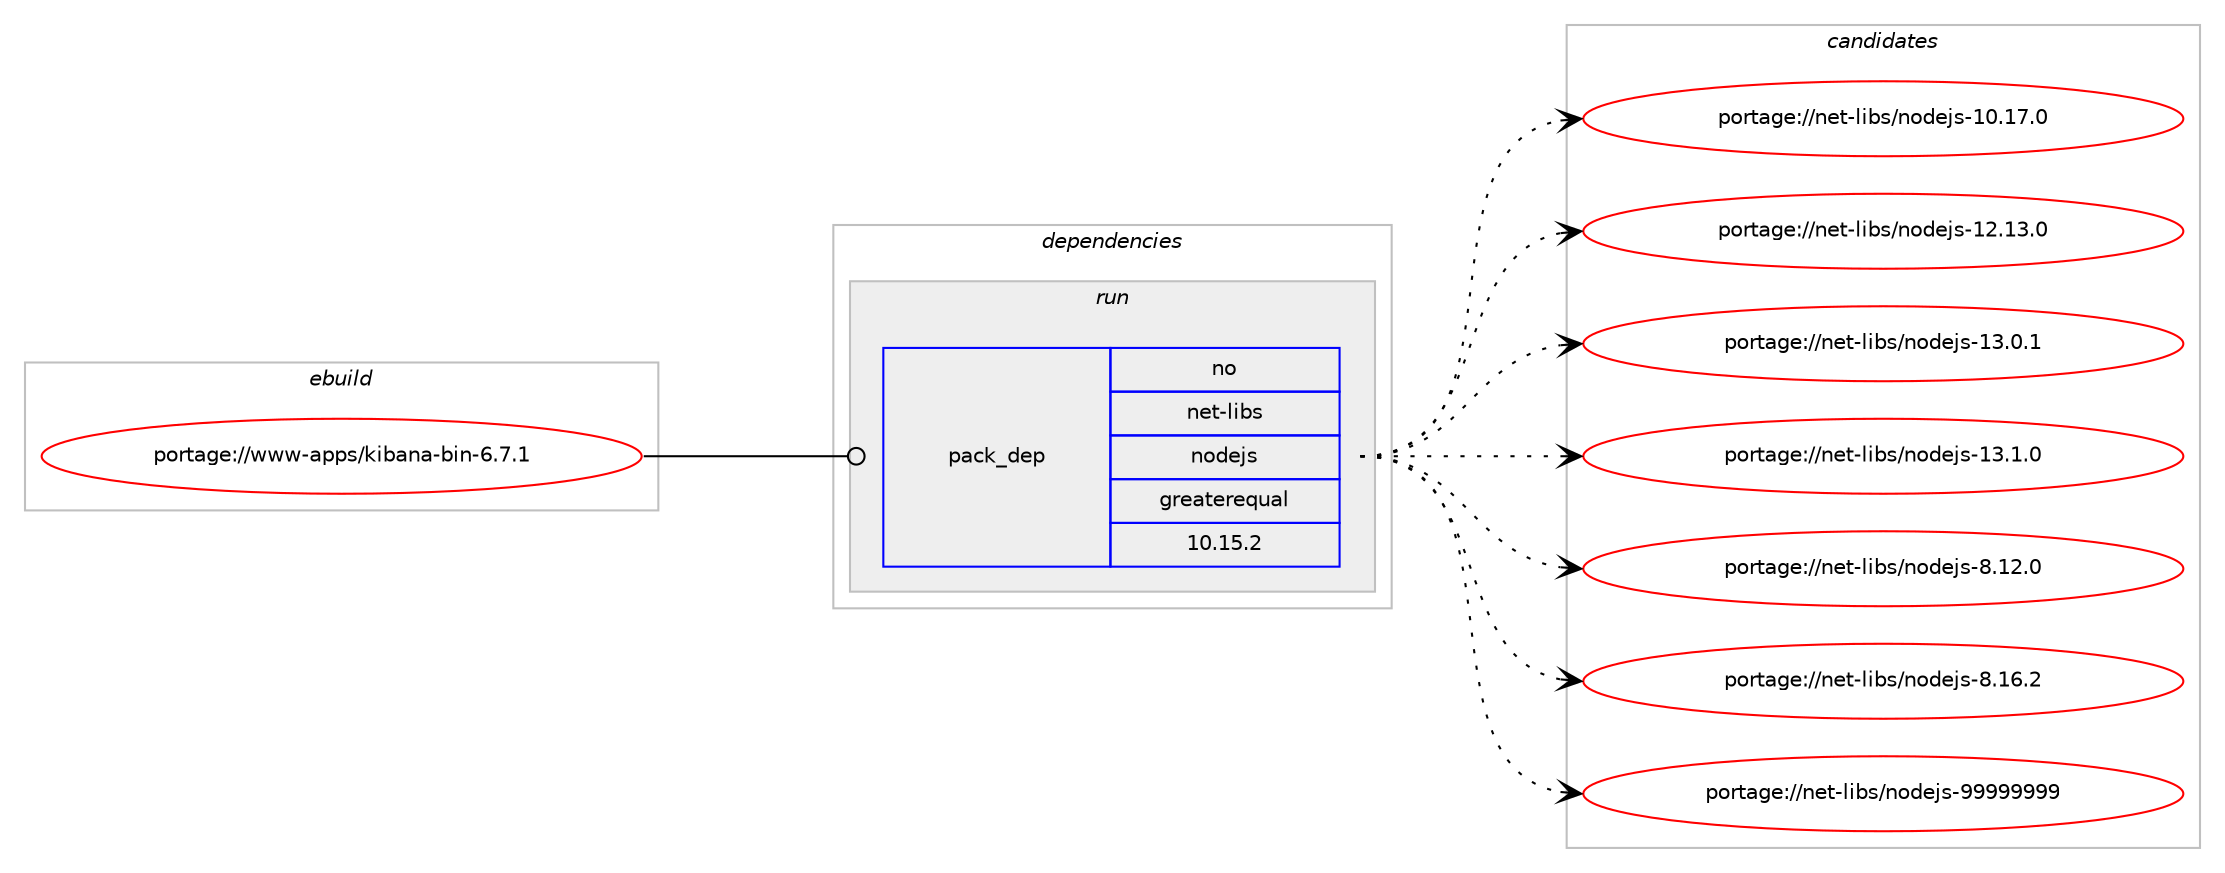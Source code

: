 digraph prolog {

# *************
# Graph options
# *************

newrank=true;
concentrate=true;
compound=true;
graph [rankdir=LR,fontname=Helvetica,fontsize=10,ranksep=1.5];#, ranksep=2.5, nodesep=0.2];
edge  [arrowhead=vee];
node  [fontname=Helvetica,fontsize=10];

# **********
# The ebuild
# **********

subgraph cluster_leftcol {
color=gray;
rank=same;
label=<<i>ebuild</i>>;
id [label="portage://www-apps/kibana-bin-6.7.1", color=red, width=4, href="../www-apps/kibana-bin-6.7.1.svg"];
}

# ****************
# The dependencies
# ****************

subgraph cluster_midcol {
color=gray;
label=<<i>dependencies</i>>;
subgraph cluster_compile {
fillcolor="#eeeeee";
style=filled;
label=<<i>compile</i>>;
}
subgraph cluster_compileandrun {
fillcolor="#eeeeee";
style=filled;
label=<<i>compile and run</i>>;
}
subgraph cluster_run {
fillcolor="#eeeeee";
style=filled;
label=<<i>run</i>>;
subgraph pack324812 {
dependency438054 [label=<<TABLE BORDER="0" CELLBORDER="1" CELLSPACING="0" CELLPADDING="4" WIDTH="220"><TR><TD ROWSPAN="6" CELLPADDING="30">pack_dep</TD></TR><TR><TD WIDTH="110">no</TD></TR><TR><TD>net-libs</TD></TR><TR><TD>nodejs</TD></TR><TR><TD>greaterequal</TD></TR><TR><TD>10.15.2</TD></TR></TABLE>>, shape=none, color=blue];
}
id:e -> dependency438054:w [weight=20,style="solid",arrowhead="odot"];
}
}

# **************
# The candidates
# **************

subgraph cluster_choices {
rank=same;
color=gray;
label=<<i>candidates</i>>;

subgraph choice324812 {
color=black;
nodesep=1;
choiceportage1101011164510810598115471101111001011061154549484649554648 [label="portage://net-libs/nodejs-10.17.0", color=red, width=4,href="../net-libs/nodejs-10.17.0.svg"];
choiceportage1101011164510810598115471101111001011061154549504649514648 [label="portage://net-libs/nodejs-12.13.0", color=red, width=4,href="../net-libs/nodejs-12.13.0.svg"];
choiceportage11010111645108105981154711011110010110611545495146484649 [label="portage://net-libs/nodejs-13.0.1", color=red, width=4,href="../net-libs/nodejs-13.0.1.svg"];
choiceportage11010111645108105981154711011110010110611545495146494648 [label="portage://net-libs/nodejs-13.1.0", color=red, width=4,href="../net-libs/nodejs-13.1.0.svg"];
choiceportage11010111645108105981154711011110010110611545564649504648 [label="portage://net-libs/nodejs-8.12.0", color=red, width=4,href="../net-libs/nodejs-8.12.0.svg"];
choiceportage11010111645108105981154711011110010110611545564649544650 [label="portage://net-libs/nodejs-8.16.2", color=red, width=4,href="../net-libs/nodejs-8.16.2.svg"];
choiceportage110101116451081059811547110111100101106115455757575757575757 [label="portage://net-libs/nodejs-99999999", color=red, width=4,href="../net-libs/nodejs-99999999.svg"];
dependency438054:e -> choiceportage1101011164510810598115471101111001011061154549484649554648:w [style=dotted,weight="100"];
dependency438054:e -> choiceportage1101011164510810598115471101111001011061154549504649514648:w [style=dotted,weight="100"];
dependency438054:e -> choiceportage11010111645108105981154711011110010110611545495146484649:w [style=dotted,weight="100"];
dependency438054:e -> choiceportage11010111645108105981154711011110010110611545495146494648:w [style=dotted,weight="100"];
dependency438054:e -> choiceportage11010111645108105981154711011110010110611545564649504648:w [style=dotted,weight="100"];
dependency438054:e -> choiceportage11010111645108105981154711011110010110611545564649544650:w [style=dotted,weight="100"];
dependency438054:e -> choiceportage110101116451081059811547110111100101106115455757575757575757:w [style=dotted,weight="100"];
}
}

}

